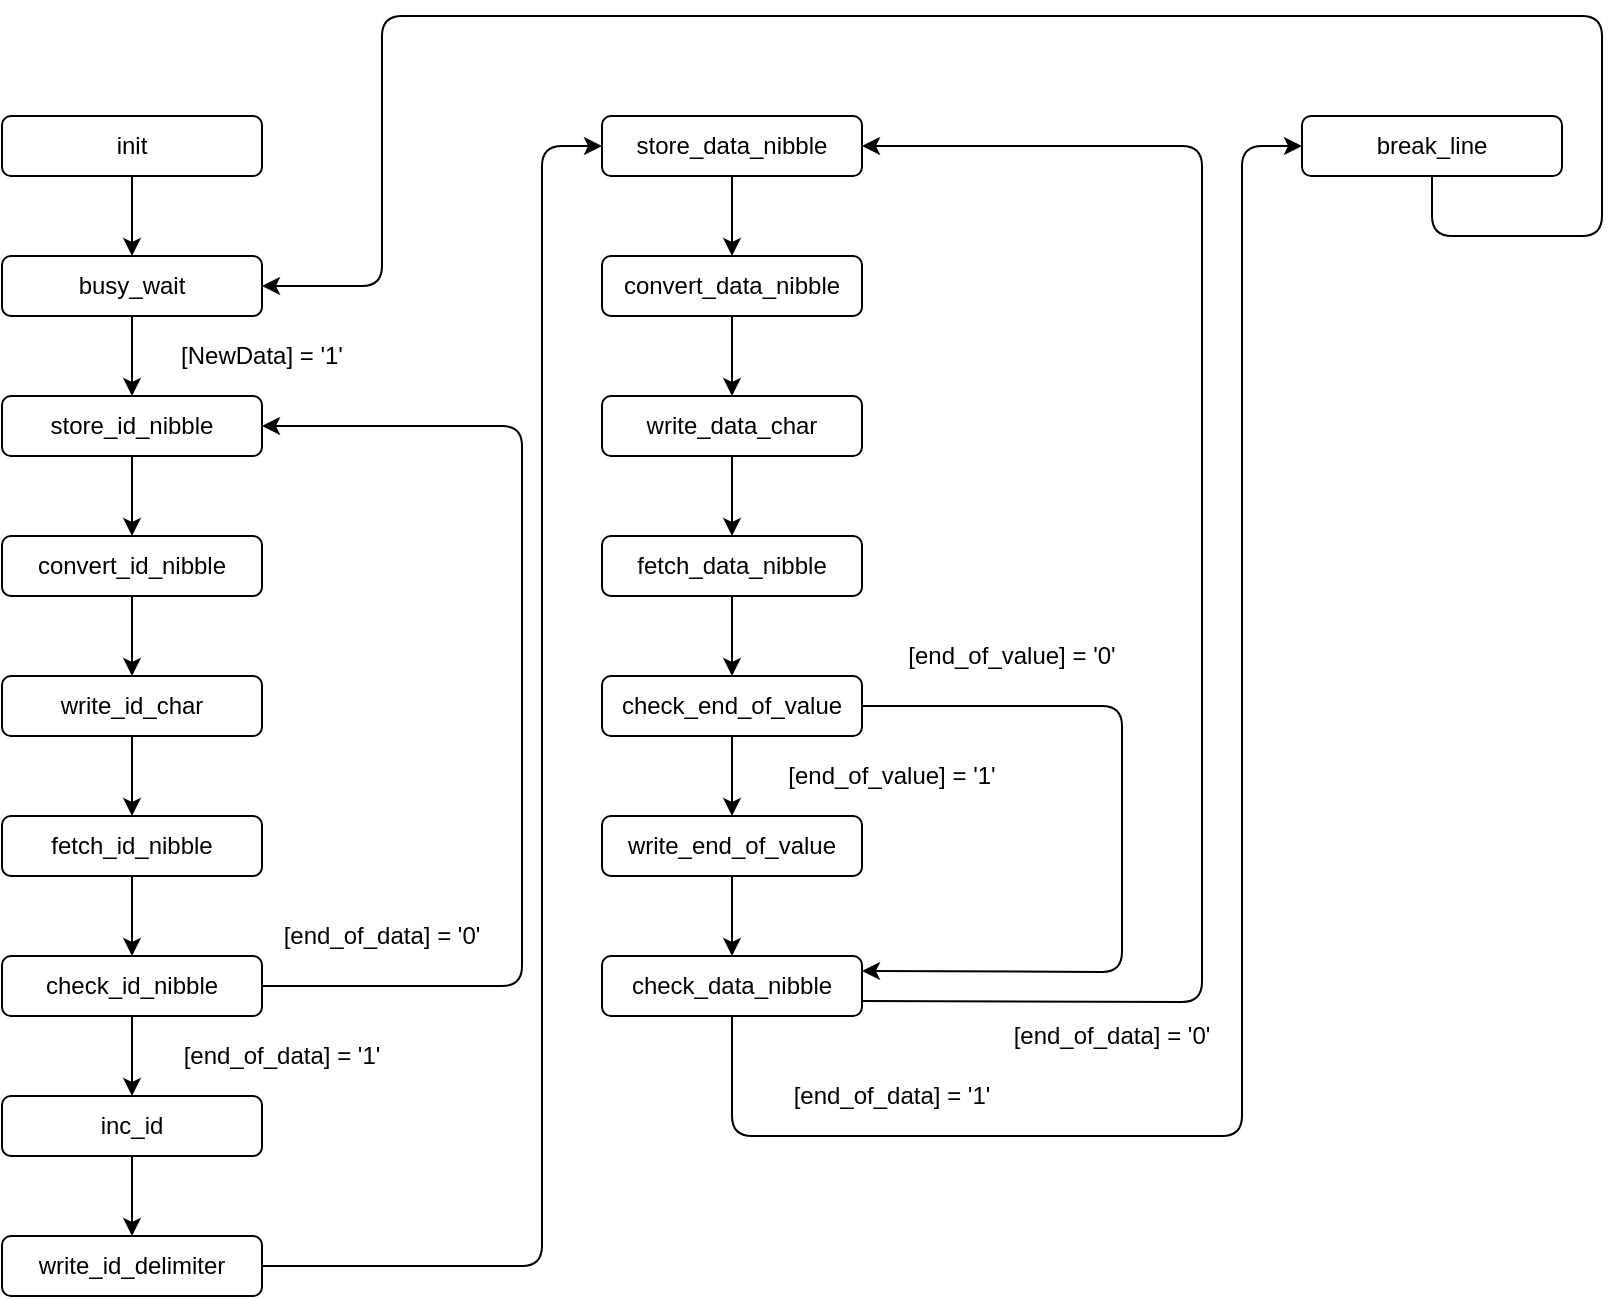 <mxfile version="13.1.3" type="device"><diagram id="C5RBs43oDa-KdzZeNtuy" name="Page-1"><mxGraphModel dx="1422" dy="1924" grid="1" gridSize="10" guides="1" tooltips="1" connect="1" arrows="1" fold="1" page="1" pageScale="1" pageWidth="827" pageHeight="1169" math="0" shadow="0"><root><mxCell id="WIyWlLk6GJQsqaUBKTNV-0"/><mxCell id="WIyWlLk6GJQsqaUBKTNV-1" parent="WIyWlLk6GJQsqaUBKTNV-0"/><mxCell id="DIYUTftRdS0Etgk-CHdj-0" value="init" style="rounded=1;whiteSpace=wrap;html=1;" vertex="1" parent="WIyWlLk6GJQsqaUBKTNV-1"><mxGeometry width="130" height="30" as="geometry"/></mxCell><mxCell id="DIYUTftRdS0Etgk-CHdj-1" value="busy_wait" style="rounded=1;whiteSpace=wrap;html=1;" vertex="1" parent="WIyWlLk6GJQsqaUBKTNV-1"><mxGeometry y="70" width="130" height="30" as="geometry"/></mxCell><mxCell id="DIYUTftRdS0Etgk-CHdj-2" value="store_id_nibble" style="rounded=1;whiteSpace=wrap;html=1;" vertex="1" parent="WIyWlLk6GJQsqaUBKTNV-1"><mxGeometry y="140" width="130" height="30" as="geometry"/></mxCell><mxCell id="DIYUTftRdS0Etgk-CHdj-3" value="convert_id_nibble" style="rounded=1;whiteSpace=wrap;html=1;" vertex="1" parent="WIyWlLk6GJQsqaUBKTNV-1"><mxGeometry y="210" width="130" height="30" as="geometry"/></mxCell><mxCell id="DIYUTftRdS0Etgk-CHdj-4" value="write_id_char" style="rounded=1;whiteSpace=wrap;html=1;" vertex="1" parent="WIyWlLk6GJQsqaUBKTNV-1"><mxGeometry y="280" width="130" height="30" as="geometry"/></mxCell><mxCell id="DIYUTftRdS0Etgk-CHdj-5" value="fetch_id_nibble" style="rounded=1;whiteSpace=wrap;html=1;" vertex="1" parent="WIyWlLk6GJQsqaUBKTNV-1"><mxGeometry y="350" width="130" height="30" as="geometry"/></mxCell><mxCell id="DIYUTftRdS0Etgk-CHdj-6" value="check_id_nibble" style="rounded=1;whiteSpace=wrap;html=1;" vertex="1" parent="WIyWlLk6GJQsqaUBKTNV-1"><mxGeometry y="420" width="130" height="30" as="geometry"/></mxCell><mxCell id="DIYUTftRdS0Etgk-CHdj-7" value="inc_id" style="rounded=1;whiteSpace=wrap;html=1;" vertex="1" parent="WIyWlLk6GJQsqaUBKTNV-1"><mxGeometry y="490" width="130" height="30" as="geometry"/></mxCell><mxCell id="DIYUTftRdS0Etgk-CHdj-8" value="write_id_delimiter" style="rounded=1;whiteSpace=wrap;html=1;" vertex="1" parent="WIyWlLk6GJQsqaUBKTNV-1"><mxGeometry y="560" width="130" height="30" as="geometry"/></mxCell><mxCell id="DIYUTftRdS0Etgk-CHdj-9" value="store_data_nibble" style="rounded=1;whiteSpace=wrap;html=1;" vertex="1" parent="WIyWlLk6GJQsqaUBKTNV-1"><mxGeometry x="300" width="130" height="30" as="geometry"/></mxCell><mxCell id="DIYUTftRdS0Etgk-CHdj-10" value="convert_data_nibble" style="rounded=1;whiteSpace=wrap;html=1;" vertex="1" parent="WIyWlLk6GJQsqaUBKTNV-1"><mxGeometry x="300" y="70" width="130" height="30" as="geometry"/></mxCell><mxCell id="DIYUTftRdS0Etgk-CHdj-11" value="write_data_char" style="rounded=1;whiteSpace=wrap;html=1;" vertex="1" parent="WIyWlLk6GJQsqaUBKTNV-1"><mxGeometry x="300" y="140" width="130" height="30" as="geometry"/></mxCell><mxCell id="DIYUTftRdS0Etgk-CHdj-12" value="fetch_data_nibble" style="rounded=1;whiteSpace=wrap;html=1;" vertex="1" parent="WIyWlLk6GJQsqaUBKTNV-1"><mxGeometry x="300" y="210" width="130" height="30" as="geometry"/></mxCell><mxCell id="DIYUTftRdS0Etgk-CHdj-13" value="check_data_nibble" style="rounded=1;whiteSpace=wrap;html=1;" vertex="1" parent="WIyWlLk6GJQsqaUBKTNV-1"><mxGeometry x="300" y="420" width="130" height="30" as="geometry"/></mxCell><mxCell id="DIYUTftRdS0Etgk-CHdj-14" value="check_end_of_value" style="rounded=1;whiteSpace=wrap;html=1;" vertex="1" parent="WIyWlLk6GJQsqaUBKTNV-1"><mxGeometry x="300" y="280" width="130" height="30" as="geometry"/></mxCell><mxCell id="DIYUTftRdS0Etgk-CHdj-15" value="write_end_of_value" style="rounded=1;whiteSpace=wrap;html=1;" vertex="1" parent="WIyWlLk6GJQsqaUBKTNV-1"><mxGeometry x="300" y="350" width="130" height="30" as="geometry"/></mxCell><mxCell id="DIYUTftRdS0Etgk-CHdj-16" value="break_line" style="rounded=1;whiteSpace=wrap;html=1;" vertex="1" parent="WIyWlLk6GJQsqaUBKTNV-1"><mxGeometry x="650" width="130" height="30" as="geometry"/></mxCell><mxCell id="DIYUTftRdS0Etgk-CHdj-17" value="" style="endArrow=classic;html=1;exitX=0.5;exitY=1;exitDx=0;exitDy=0;entryX=0.5;entryY=0;entryDx=0;entryDy=0;" edge="1" parent="WIyWlLk6GJQsqaUBKTNV-1" source="DIYUTftRdS0Etgk-CHdj-0" target="DIYUTftRdS0Etgk-CHdj-1"><mxGeometry width="50" height="50" relative="1" as="geometry"><mxPoint x="390" y="140" as="sourcePoint"/><mxPoint x="440" y="90" as="targetPoint"/></mxGeometry></mxCell><mxCell id="DIYUTftRdS0Etgk-CHdj-19" value="" style="endArrow=classic;html=1;exitX=0.5;exitY=1;exitDx=0;exitDy=0;entryX=0.5;entryY=0;entryDx=0;entryDy=0;" edge="1" parent="WIyWlLk6GJQsqaUBKTNV-1" source="DIYUTftRdS0Etgk-CHdj-1" target="DIYUTftRdS0Etgk-CHdj-2"><mxGeometry width="50" height="50" relative="1" as="geometry"><mxPoint x="390" y="140" as="sourcePoint"/><mxPoint x="440" y="90" as="targetPoint"/></mxGeometry></mxCell><mxCell id="DIYUTftRdS0Etgk-CHdj-20" value="" style="endArrow=classic;html=1;exitX=0.5;exitY=1;exitDx=0;exitDy=0;entryX=0.5;entryY=0;entryDx=0;entryDy=0;" edge="1" parent="WIyWlLk6GJQsqaUBKTNV-1" source="DIYUTftRdS0Etgk-CHdj-2" target="DIYUTftRdS0Etgk-CHdj-3"><mxGeometry width="50" height="50" relative="1" as="geometry"><mxPoint x="390" y="290" as="sourcePoint"/><mxPoint x="440" y="240" as="targetPoint"/></mxGeometry></mxCell><mxCell id="DIYUTftRdS0Etgk-CHdj-25" value="[NewData] = '1'" style="text;html=1;strokeColor=none;fillColor=none;align=center;verticalAlign=middle;whiteSpace=wrap;rounded=0;" vertex="1" parent="WIyWlLk6GJQsqaUBKTNV-1"><mxGeometry x="80" y="110" width="100" height="20" as="geometry"/></mxCell><mxCell id="DIYUTftRdS0Etgk-CHdj-26" value="" style="endArrow=classic;html=1;exitX=0.5;exitY=1;exitDx=0;exitDy=0;entryX=0.5;entryY=0;entryDx=0;entryDy=0;" edge="1" parent="WIyWlLk6GJQsqaUBKTNV-1" source="DIYUTftRdS0Etgk-CHdj-3" target="DIYUTftRdS0Etgk-CHdj-4"><mxGeometry width="50" height="50" relative="1" as="geometry"><mxPoint x="260" y="260" as="sourcePoint"/><mxPoint x="310" y="210" as="targetPoint"/></mxGeometry></mxCell><mxCell id="DIYUTftRdS0Etgk-CHdj-27" value="" style="endArrow=classic;html=1;exitX=0.5;exitY=1;exitDx=0;exitDy=0;entryX=0.5;entryY=0;entryDx=0;entryDy=0;" edge="1" parent="WIyWlLk6GJQsqaUBKTNV-1" source="DIYUTftRdS0Etgk-CHdj-4" target="DIYUTftRdS0Etgk-CHdj-5"><mxGeometry width="50" height="50" relative="1" as="geometry"><mxPoint x="210" y="360" as="sourcePoint"/><mxPoint x="260" y="310" as="targetPoint"/></mxGeometry></mxCell><mxCell id="DIYUTftRdS0Etgk-CHdj-28" value="" style="endArrow=classic;html=1;exitX=0.5;exitY=1;exitDx=0;exitDy=0;entryX=0.5;entryY=0;entryDx=0;entryDy=0;" edge="1" parent="WIyWlLk6GJQsqaUBKTNV-1" source="DIYUTftRdS0Etgk-CHdj-5" target="DIYUTftRdS0Etgk-CHdj-6"><mxGeometry width="50" height="50" relative="1" as="geometry"><mxPoint x="190" y="410" as="sourcePoint"/><mxPoint x="240" y="360" as="targetPoint"/></mxGeometry></mxCell><mxCell id="DIYUTftRdS0Etgk-CHdj-29" value="" style="endArrow=classic;html=1;exitX=0.5;exitY=1;exitDx=0;exitDy=0;entryX=0.5;entryY=0;entryDx=0;entryDy=0;" edge="1" parent="WIyWlLk6GJQsqaUBKTNV-1" source="DIYUTftRdS0Etgk-CHdj-6" target="DIYUTftRdS0Etgk-CHdj-7"><mxGeometry width="50" height="50" relative="1" as="geometry"><mxPoint x="330" y="480" as="sourcePoint"/><mxPoint x="380" y="430" as="targetPoint"/></mxGeometry></mxCell><mxCell id="DIYUTftRdS0Etgk-CHdj-30" value="" style="endArrow=classic;html=1;exitX=1;exitY=0.5;exitDx=0;exitDy=0;entryX=1;entryY=0.5;entryDx=0;entryDy=0;" edge="1" parent="WIyWlLk6GJQsqaUBKTNV-1" source="DIYUTftRdS0Etgk-CHdj-6" target="DIYUTftRdS0Etgk-CHdj-2"><mxGeometry width="50" height="50" relative="1" as="geometry"><mxPoint x="190" y="430" as="sourcePoint"/><mxPoint x="240" y="380" as="targetPoint"/><Array as="points"><mxPoint x="260" y="435"/><mxPoint x="260" y="155"/></Array></mxGeometry></mxCell><mxCell id="DIYUTftRdS0Etgk-CHdj-31" value="" style="endArrow=classic;html=1;exitX=0.5;exitY=1;exitDx=0;exitDy=0;entryX=0.5;entryY=0;entryDx=0;entryDy=0;" edge="1" parent="WIyWlLk6GJQsqaUBKTNV-1" source="DIYUTftRdS0Etgk-CHdj-7" target="DIYUTftRdS0Etgk-CHdj-8"><mxGeometry width="50" height="50" relative="1" as="geometry"><mxPoint x="220" y="550" as="sourcePoint"/><mxPoint x="270" y="500" as="targetPoint"/></mxGeometry></mxCell><mxCell id="DIYUTftRdS0Etgk-CHdj-32" value="" style="endArrow=classic;html=1;exitX=1;exitY=0.5;exitDx=0;exitDy=0;entryX=0;entryY=0.5;entryDx=0;entryDy=0;" edge="1" parent="WIyWlLk6GJQsqaUBKTNV-1" source="DIYUTftRdS0Etgk-CHdj-8" target="DIYUTftRdS0Etgk-CHdj-9"><mxGeometry width="50" height="50" relative="1" as="geometry"><mxPoint x="210" y="650" as="sourcePoint"/><mxPoint x="260" y="600" as="targetPoint"/><Array as="points"><mxPoint x="270" y="575"/><mxPoint x="270" y="15"/></Array></mxGeometry></mxCell><mxCell id="DIYUTftRdS0Etgk-CHdj-33" value="" style="endArrow=classic;html=1;exitX=0.5;exitY=1;exitDx=0;exitDy=0;entryX=0.5;entryY=0;entryDx=0;entryDy=0;" edge="1" parent="WIyWlLk6GJQsqaUBKTNV-1" source="DIYUTftRdS0Etgk-CHdj-9" target="DIYUTftRdS0Etgk-CHdj-10"><mxGeometry width="50" height="50" relative="1" as="geometry"><mxPoint x="520" y="110" as="sourcePoint"/><mxPoint x="570" y="60" as="targetPoint"/></mxGeometry></mxCell><mxCell id="DIYUTftRdS0Etgk-CHdj-34" value="" style="endArrow=classic;html=1;exitX=0.5;exitY=1;exitDx=0;exitDy=0;entryX=0.5;entryY=0;entryDx=0;entryDy=0;" edge="1" parent="WIyWlLk6GJQsqaUBKTNV-1" source="DIYUTftRdS0Etgk-CHdj-10" target="DIYUTftRdS0Etgk-CHdj-11"><mxGeometry width="50" height="50" relative="1" as="geometry"><mxPoint x="510" y="180" as="sourcePoint"/><mxPoint x="560" y="130" as="targetPoint"/></mxGeometry></mxCell><mxCell id="DIYUTftRdS0Etgk-CHdj-35" value="" style="endArrow=classic;html=1;exitX=0.5;exitY=1;exitDx=0;exitDy=0;entryX=0.5;entryY=0;entryDx=0;entryDy=0;" edge="1" parent="WIyWlLk6GJQsqaUBKTNV-1" source="DIYUTftRdS0Etgk-CHdj-11" target="DIYUTftRdS0Etgk-CHdj-12"><mxGeometry width="50" height="50" relative="1" as="geometry"><mxPoint x="520" y="250" as="sourcePoint"/><mxPoint x="570" y="200" as="targetPoint"/></mxGeometry></mxCell><mxCell id="DIYUTftRdS0Etgk-CHdj-37" value="" style="endArrow=classic;html=1;exitX=0.5;exitY=1;exitDx=0;exitDy=0;entryX=0.5;entryY=0;entryDx=0;entryDy=0;" edge="1" parent="WIyWlLk6GJQsqaUBKTNV-1" source="DIYUTftRdS0Etgk-CHdj-12" target="DIYUTftRdS0Etgk-CHdj-14"><mxGeometry width="50" height="50" relative="1" as="geometry"><mxPoint x="540" y="260" as="sourcePoint"/><mxPoint x="590" y="210" as="targetPoint"/></mxGeometry></mxCell><mxCell id="DIYUTftRdS0Etgk-CHdj-40" value="" style="endArrow=classic;html=1;exitX=0.5;exitY=1;exitDx=0;exitDy=0;entryX=0.5;entryY=0;entryDx=0;entryDy=0;" edge="1" parent="WIyWlLk6GJQsqaUBKTNV-1" source="DIYUTftRdS0Etgk-CHdj-14" target="DIYUTftRdS0Etgk-CHdj-15"><mxGeometry width="50" height="50" relative="1" as="geometry"><mxPoint x="510" y="350" as="sourcePoint"/><mxPoint x="560" y="300" as="targetPoint"/></mxGeometry></mxCell><mxCell id="DIYUTftRdS0Etgk-CHdj-45" value="" style="endArrow=classic;html=1;exitX=1;exitY=0.5;exitDx=0;exitDy=0;entryX=1;entryY=0.25;entryDx=0;entryDy=0;" edge="1" parent="WIyWlLk6GJQsqaUBKTNV-1" source="DIYUTftRdS0Etgk-CHdj-14" target="DIYUTftRdS0Etgk-CHdj-13"><mxGeometry width="50" height="50" relative="1" as="geometry"><mxPoint x="570" y="360" as="sourcePoint"/><mxPoint x="620" y="310" as="targetPoint"/><Array as="points"><mxPoint x="560" y="295"/><mxPoint x="560" y="428"/></Array></mxGeometry></mxCell><mxCell id="DIYUTftRdS0Etgk-CHdj-46" value="" style="endArrow=classic;html=1;exitX=0.5;exitY=1;exitDx=0;exitDy=0;entryX=0.5;entryY=0;entryDx=0;entryDy=0;" edge="1" parent="WIyWlLk6GJQsqaUBKTNV-1" source="DIYUTftRdS0Etgk-CHdj-15" target="DIYUTftRdS0Etgk-CHdj-13"><mxGeometry width="50" height="50" relative="1" as="geometry"><mxPoint x="480" y="390" as="sourcePoint"/><mxPoint x="530" y="340" as="targetPoint"/></mxGeometry></mxCell><mxCell id="DIYUTftRdS0Etgk-CHdj-47" value="" style="endArrow=classic;html=1;exitX=1;exitY=0.75;exitDx=0;exitDy=0;entryX=1;entryY=0.5;entryDx=0;entryDy=0;" edge="1" parent="WIyWlLk6GJQsqaUBKTNV-1" source="DIYUTftRdS0Etgk-CHdj-13" target="DIYUTftRdS0Etgk-CHdj-9"><mxGeometry width="50" height="50" relative="1" as="geometry"><mxPoint x="550" y="500" as="sourcePoint"/><mxPoint x="600" y="450" as="targetPoint"/><Array as="points"><mxPoint x="600" y="443"/><mxPoint x="600" y="15"/></Array></mxGeometry></mxCell><mxCell id="DIYUTftRdS0Etgk-CHdj-48" value="" style="endArrow=classic;html=1;exitX=0.5;exitY=1;exitDx=0;exitDy=0;entryX=1;entryY=0.5;entryDx=0;entryDy=0;" edge="1" parent="WIyWlLk6GJQsqaUBKTNV-1" source="DIYUTftRdS0Etgk-CHdj-16" target="DIYUTftRdS0Etgk-CHdj-1"><mxGeometry width="50" height="50" relative="1" as="geometry"><mxPoint x="670" y="130" as="sourcePoint"/><mxPoint x="800" y="80" as="targetPoint"/><Array as="points"><mxPoint x="715" y="60"/><mxPoint x="800" y="60"/><mxPoint x="800" y="-50"/><mxPoint x="190" y="-50"/><mxPoint x="190" y="85"/></Array></mxGeometry></mxCell><mxCell id="DIYUTftRdS0Etgk-CHdj-49" value="[end_of_data] = '1'" style="text;html=1;strokeColor=none;fillColor=none;align=center;verticalAlign=middle;whiteSpace=wrap;rounded=0;" vertex="1" parent="WIyWlLk6GJQsqaUBKTNV-1"><mxGeometry x="80" y="460" width="120" height="20" as="geometry"/></mxCell><mxCell id="DIYUTftRdS0Etgk-CHdj-50" value="[end_of_data] = '0'" style="text;html=1;strokeColor=none;fillColor=none;align=center;verticalAlign=middle;whiteSpace=wrap;rounded=0;" vertex="1" parent="WIyWlLk6GJQsqaUBKTNV-1"><mxGeometry x="130" y="400" width="120" height="20" as="geometry"/></mxCell><mxCell id="DIYUTftRdS0Etgk-CHdj-51" value="[end_of_value] = '1'" style="text;html=1;strokeColor=none;fillColor=none;align=center;verticalAlign=middle;whiteSpace=wrap;rounded=0;" vertex="1" parent="WIyWlLk6GJQsqaUBKTNV-1"><mxGeometry x="380" y="320" width="130" height="20" as="geometry"/></mxCell><mxCell id="DIYUTftRdS0Etgk-CHdj-52" value="[end_of_value] = '0'" style="text;html=1;strokeColor=none;fillColor=none;align=center;verticalAlign=middle;whiteSpace=wrap;rounded=0;" vertex="1" parent="WIyWlLk6GJQsqaUBKTNV-1"><mxGeometry x="440" y="260" width="130" height="20" as="geometry"/></mxCell><mxCell id="DIYUTftRdS0Etgk-CHdj-53" value="[end_of_data] = '0'" style="text;html=1;strokeColor=none;fillColor=none;align=center;verticalAlign=middle;whiteSpace=wrap;rounded=0;" vertex="1" parent="WIyWlLk6GJQsqaUBKTNV-1"><mxGeometry x="490" y="450" width="130" height="20" as="geometry"/></mxCell><mxCell id="DIYUTftRdS0Etgk-CHdj-56" value="" style="endArrow=classic;html=1;exitX=0.5;exitY=1;exitDx=0;exitDy=0;entryX=0;entryY=0.5;entryDx=0;entryDy=0;" edge="1" parent="WIyWlLk6GJQsqaUBKTNV-1" source="DIYUTftRdS0Etgk-CHdj-13" target="DIYUTftRdS0Etgk-CHdj-16"><mxGeometry width="50" height="50" relative="1" as="geometry"><mxPoint x="460" y="590" as="sourcePoint"/><mxPoint x="510" y="540" as="targetPoint"/><Array as="points"><mxPoint x="365" y="510"/><mxPoint x="620" y="510"/><mxPoint x="620" y="15"/></Array></mxGeometry></mxCell><mxCell id="DIYUTftRdS0Etgk-CHdj-57" value="[end_of_data] = '1'" style="text;html=1;strokeColor=none;fillColor=none;align=center;verticalAlign=middle;whiteSpace=wrap;rounded=0;" vertex="1" parent="WIyWlLk6GJQsqaUBKTNV-1"><mxGeometry x="380" y="480" width="130" height="20" as="geometry"/></mxCell></root></mxGraphModel></diagram></mxfile>